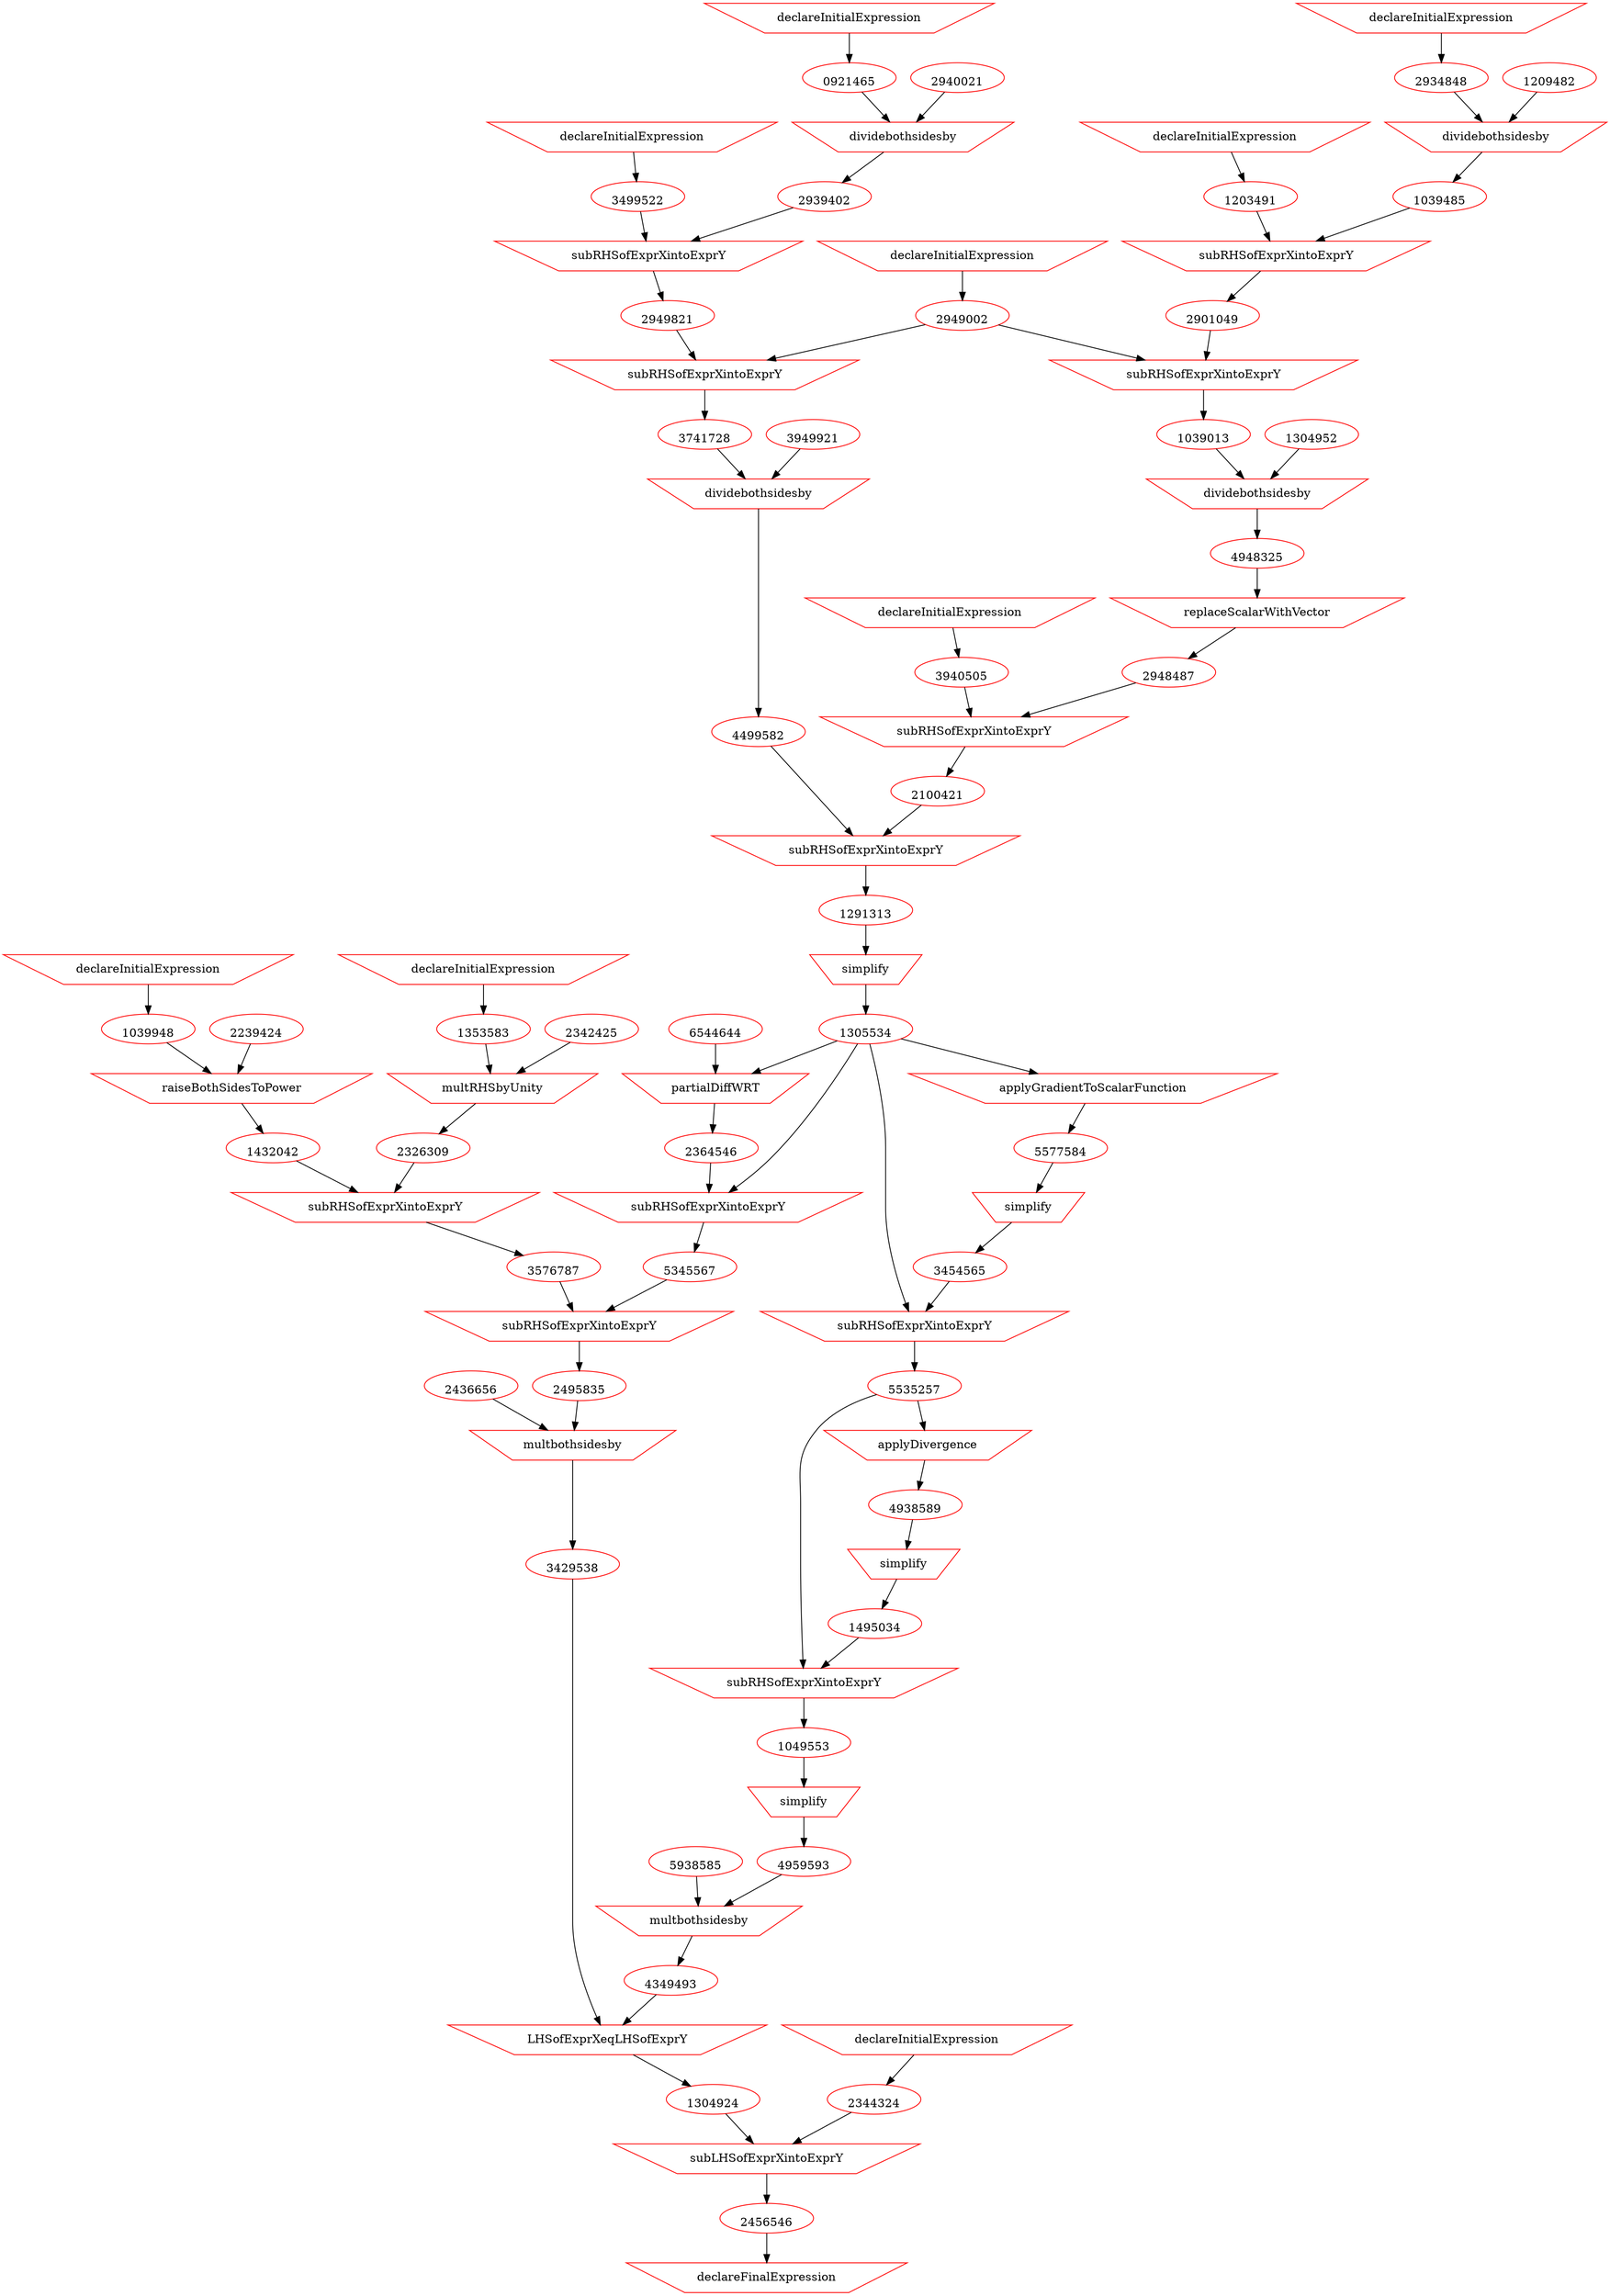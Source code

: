 digraph physicsDerivation {
overlap = false;
fontsize=12;
1204921 -> 2934848;
2919311 -> 0921465;
1294844 -> 2949002;
9394842 -> 1203491;
3934948 -> 3499522;
2940021 -> 3949482;
0921465 -> 3949482;
3949482 -> 2939402;
2939402 -> 1294945;
3499522 -> 1294945;
1294945 -> 2949821;
2949002 -> 2930492;
2949821 -> 2930492;
2930492 -> 3741728;
3949921 -> 3919384;
3741728 -> 3919384;
3919384 -> 4499582;
1209482 -> 2900428;
2934848 -> 2900428;
2900428 -> 1039485;
1039485 -> 1204945;
1203491 -> 1204945;
1204945 -> 2901049;
2949002 -> 2939400;
2901049 -> 2939400;
2939400 -> 1039013;
1304952 -> 2030624;
1039013 -> 2030624;
2030624 -> 4948325;
4948325 -> 1039774;
1039774 -> 2948487;
1923945 -> 3940505;
2948487 -> 2938341;
3940505 -> 2938341;
2938341 -> 2100421;
4499582 -> 0012031;
2100421 -> 0012031;
0012031 -> 1291313;
1291313 -> 1341141;
1341141 -> 1305534;
1204929 -> 1039948;
1395335 -> 1353583;
2239424 -> 2422434;
1039948 -> 2422434;
2422434 -> 1432042;
2342425 -> 2322434;
1353583 -> 2322434;
2322434 -> 2326309;
1432042 -> 2449858;
2326309 -> 2449858;
2449858 -> 3576787;
6544644 -> 1347587;
1305534 -> 1347587;
1347587 -> 2364546;
1305534 -> 2464445;
2364546 -> 2464445;
2464445 -> 5345567;
3576787 -> 3454353;
5345567 -> 3454353;
3454353 -> 2495835;
2436656 -> 4358635;
2495835 -> 4358635;
4358635 -> 3429538;
1305534 -> 2454535;
2454535 -> 5577584;
5577584 -> 5858694;
5858694 -> 3454565;
3454565 -> 5354635;
1305534 -> 5354635;
5354635 -> 5535257;
5535257 -> 3294932;
3294932 -> 4938589;
4938589 -> 2394495;
2394495 -> 1495034;
5535257 -> 4059592;
1495034 -> 4059592;
4059592 -> 1049553;
1049553 -> 4305953;
4305953 -> 4959593;
5938585 -> 4939459;
4959593 -> 4939459;
4939459 -> 4349493;
4349493 -> 9394834;
3429538 -> 9394834;
9394834 -> 1304924;
2455452 -> 2344324;
2344324 -> 2954835;
1304924 -> 2954835;
2954835 -> 2456546;
2456546 -> 6756574;
0921465 [shape=ellipse, color=red,image="3131211131.png",labelloc=b,URL="http://output.com"];
1039013 [shape=ellipse, color=red,image="9999999962.png",labelloc=b,URL="http://output.com"];
1039485 [shape=ellipse, color=red,image="3121234211.png",labelloc=b,URL="http://output.com"];
1039948 [shape=ellipse, color=red,image="1029039903.png",labelloc=b,URL="http://output.com"];
1049553 [shape=ellipse, color=red,image="2648958382.png",labelloc=b,URL="http://output.com"];
1203491 [shape=ellipse, color=red,image="1020394900.png",labelloc=b,URL="http://output.com"];
1291313 [shape=ellipse, color=red,image="3948574228.png",labelloc=b,URL="http://output.com"];
1304924 [shape=ellipse, color=red,image="9958485859.png",labelloc=b,URL="http://output.com"];
1305534 [shape=ellipse, color=red,image="3948574230.png",labelloc=b,URL="http://output.com"];
1353583 [shape=ellipse, color=red,image="4298359835.png",labelloc=b,URL="http://output.com"];
1432042 [shape=ellipse, color=red,image="1029039904.png",labelloc=b,URL="http://output.com"];
1495034 [shape=ellipse, color=red,image="1648958381.png",labelloc=b,URL="http://output.com"];
2100421 [shape=ellipse, color=red,image="3948574226.png",labelloc=b,URL="http://output.com"];
2326309 [shape=ellipse, color=red,image="4298359845.png",labelloc=b,URL="http://output.com"];
2344324 [shape=ellipse, color=red,image="1158485859.png",labelloc=b,URL="http://output.com"];
2364546 [shape=ellipse, color=red,image="3948574233.png",labelloc=b,URL="http://output.com"];
2456546 [shape=ellipse, color=red,image="2258485859.png",labelloc=b,URL="http://output.com"];
2495835 [shape=ellipse, color=red,image="4348571256.png",labelloc=b,URL="http://output.com"];
2901049 [shape=ellipse, color=red,image="3121234212.png",labelloc=b,URL="http://output.com"];
2934848 [shape=ellipse, color=red,image="3121513111.png",labelloc=b,URL="http://output.com"];
2939402 [shape=ellipse, color=red,image="3147472131.png",labelloc=b,URL="http://output.com"];
2948487 [shape=ellipse, color=red,image="9999998870.png",labelloc=b,URL="http://output.com"];
2949002 [shape=ellipse, color=red,image="9999999960.png",labelloc=b,URL="http://output.com"];
2949821 [shape=ellipse, color=red,image="4147472132.png",labelloc=b,URL="http://output.com"];
3429538 [shape=ellipse, color=red,image="4341171256.png",labelloc=b,URL="http://output.com"];
3454565 [shape=ellipse, color=red,image="4943571230.png",labelloc=b,URL="http://output.com"];
3499522 [shape=ellipse, color=red,image="1020394902.png",labelloc=b,URL="http://output.com"];
3576787 [shape=ellipse, color=red,image="4298359851.png",labelloc=b,URL="http://output.com"];
3741728 [shape=ellipse, color=red,image="9999999965.png",labelloc=b,URL="http://output.com"];
3940505 [shape=ellipse, color=red,image="3948574224.png",labelloc=b,URL="http://output.com"];
4349493 [shape=ellipse, color=red,image="5868688585.png",labelloc=b,URL="http://output.com"];
4499582 [shape=ellipse, color=red,image="9999999961.png",labelloc=b,URL="http://output.com"];
4938589 [shape=ellipse, color=red,image="4394958389.png",labelloc=b,URL="http://output.com"];
4948325 [shape=ellipse, color=red,image="9999999870.png",labelloc=b,URL="http://output.com"];
4959593 [shape=ellipse, color=red,image="2395958385.png",labelloc=b,URL="http://output.com"];
5345567 [shape=ellipse, color=red,image="3948571256.png",labelloc=b,URL="http://output.com"];
5535257 [shape=ellipse, color=red,image="5985371230.png",labelloc=b,URL="http://output.com"];
5577584 [shape=ellipse, color=red,image="3948572230.png",labelloc=b,URL="http://output.com"];
5577584 [shape=ellipse, color=red,image="3948574230.png",labelloc=b,URL="http://output.com"];
0012031 [shape=invtrapezium, color=red,label="subRHSofExprXintoExprY"];
1039774 [shape=invtrapezium, color=red,label="replaceScalarWithVector"];
1204921 [shape=invtrapezium, color=red,label="declareInitialExpression"];
1204929 [shape=invtrapezium, color=red,label="declareInitialExpression"];
1204945 [shape=invtrapezium, color=red,label="subRHSofExprXintoExprY"];
1294844 [shape=invtrapezium, color=red,label="declareInitialExpression"];
1294945 [shape=invtrapezium, color=red,label="subRHSofExprXintoExprY"];
1341141 [shape=invtrapezium, color=red,label="simplify"];
1347587 [shape=invtrapezium, color=red,label="partialDiffWRT"];
1395335 [shape=invtrapezium, color=red,label="declareInitialExpression"];
1923945 [shape=invtrapezium, color=red,label="declareInitialExpression"];
2030624 [shape=invtrapezium, color=red,label="dividebothsidesby"];
2322434 [shape=invtrapezium, color=red,label="multRHSbyUnity"];
2394495 [shape=invtrapezium, color=red,label="simplify"];
2422434 [shape=invtrapezium, color=red,label="raiseBothSidesToPower"];
2449858 [shape=invtrapezium, color=red,label="subRHSofExprXintoExprY"];
2454535 [shape=invtrapezium, color=red,label="applyGradientToScalarFunction"];
2455452 [shape=invtrapezium, color=red,label="declareInitialExpression"];
2464445 [shape=invtrapezium, color=red,label="subRHSofExprXintoExprY"];
2900428 [shape=invtrapezium, color=red,label="dividebothsidesby"];
2919311 [shape=invtrapezium, color=red,label="declareInitialExpression"];
2930492 [shape=invtrapezium, color=red,label="subRHSofExprXintoExprY"];
2938341 [shape=invtrapezium, color=red,label="subRHSofExprXintoExprY"];
2939400 [shape=invtrapezium, color=red,label="subRHSofExprXintoExprY"];
2954835 [shape=invtrapezium, color=red,label="subLHSofExprXintoExprY"];
3294932 [shape=invtrapezium, color=red,label="applyDivergence"];
3454353 [shape=invtrapezium, color=red,label="subRHSofExprXintoExprY"];
3919384 [shape=invtrapezium, color=red,label="dividebothsidesby"];
3934948 [shape=invtrapezium, color=red,label="declareInitialExpression"];
3949482 [shape=invtrapezium, color=red,label="dividebothsidesby"];
4059592 [shape=invtrapezium, color=red,label="subRHSofExprXintoExprY"];
4305953 [shape=invtrapezium, color=red,label="simplify"];
4358635 [shape=invtrapezium, color=red,label="multbothsidesby"];
4939459 [shape=invtrapezium, color=red,label="multbothsidesby"];
5354635 [shape=invtrapezium, color=red,label="subRHSofExprXintoExprY"];
5858694 [shape=invtrapezium, color=red,label="simplify"];
6756574 [shape=invtrapezium, color=red,label="declareFinalExpression"];
9394834 [shape=invtrapezium, color=red,label="LHSofExprXeqLHSofExprY"];
9394842 [shape=invtrapezium, color=red,label="declareInitialExpression"];
1209482 [shape=ellipse, color=red,image="1209482.png",labelloc=b,URL="http://feed.com"];
1304952 [shape=ellipse, color=red,image="1304952.png",labelloc=b,URL="http://feed.com"];
2239424 [shape=ellipse, color=red,image="2239424.png",labelloc=b,URL="http://feed.com"];
2342425 [shape=ellipse, color=red,image="2342425.png",labelloc=b,URL="http://feed.com"];
2436656 [shape=ellipse, color=red,image="2436656.png",labelloc=b,URL="http://feed.com"];
2940021 [shape=ellipse, color=red,image="2940021.png",labelloc=b,URL="http://feed.com"];
3949921 [shape=ellipse, color=red,image="3949921.png",labelloc=b,URL="http://feed.com"];
5938585 [shape=ellipse, color=red,image="5938585.png",labelloc=b,URL="http://feed.com"];
6544644 [shape=ellipse, color=red,image="6544644.png",labelloc=b,URL="http://feed.com"];
}
